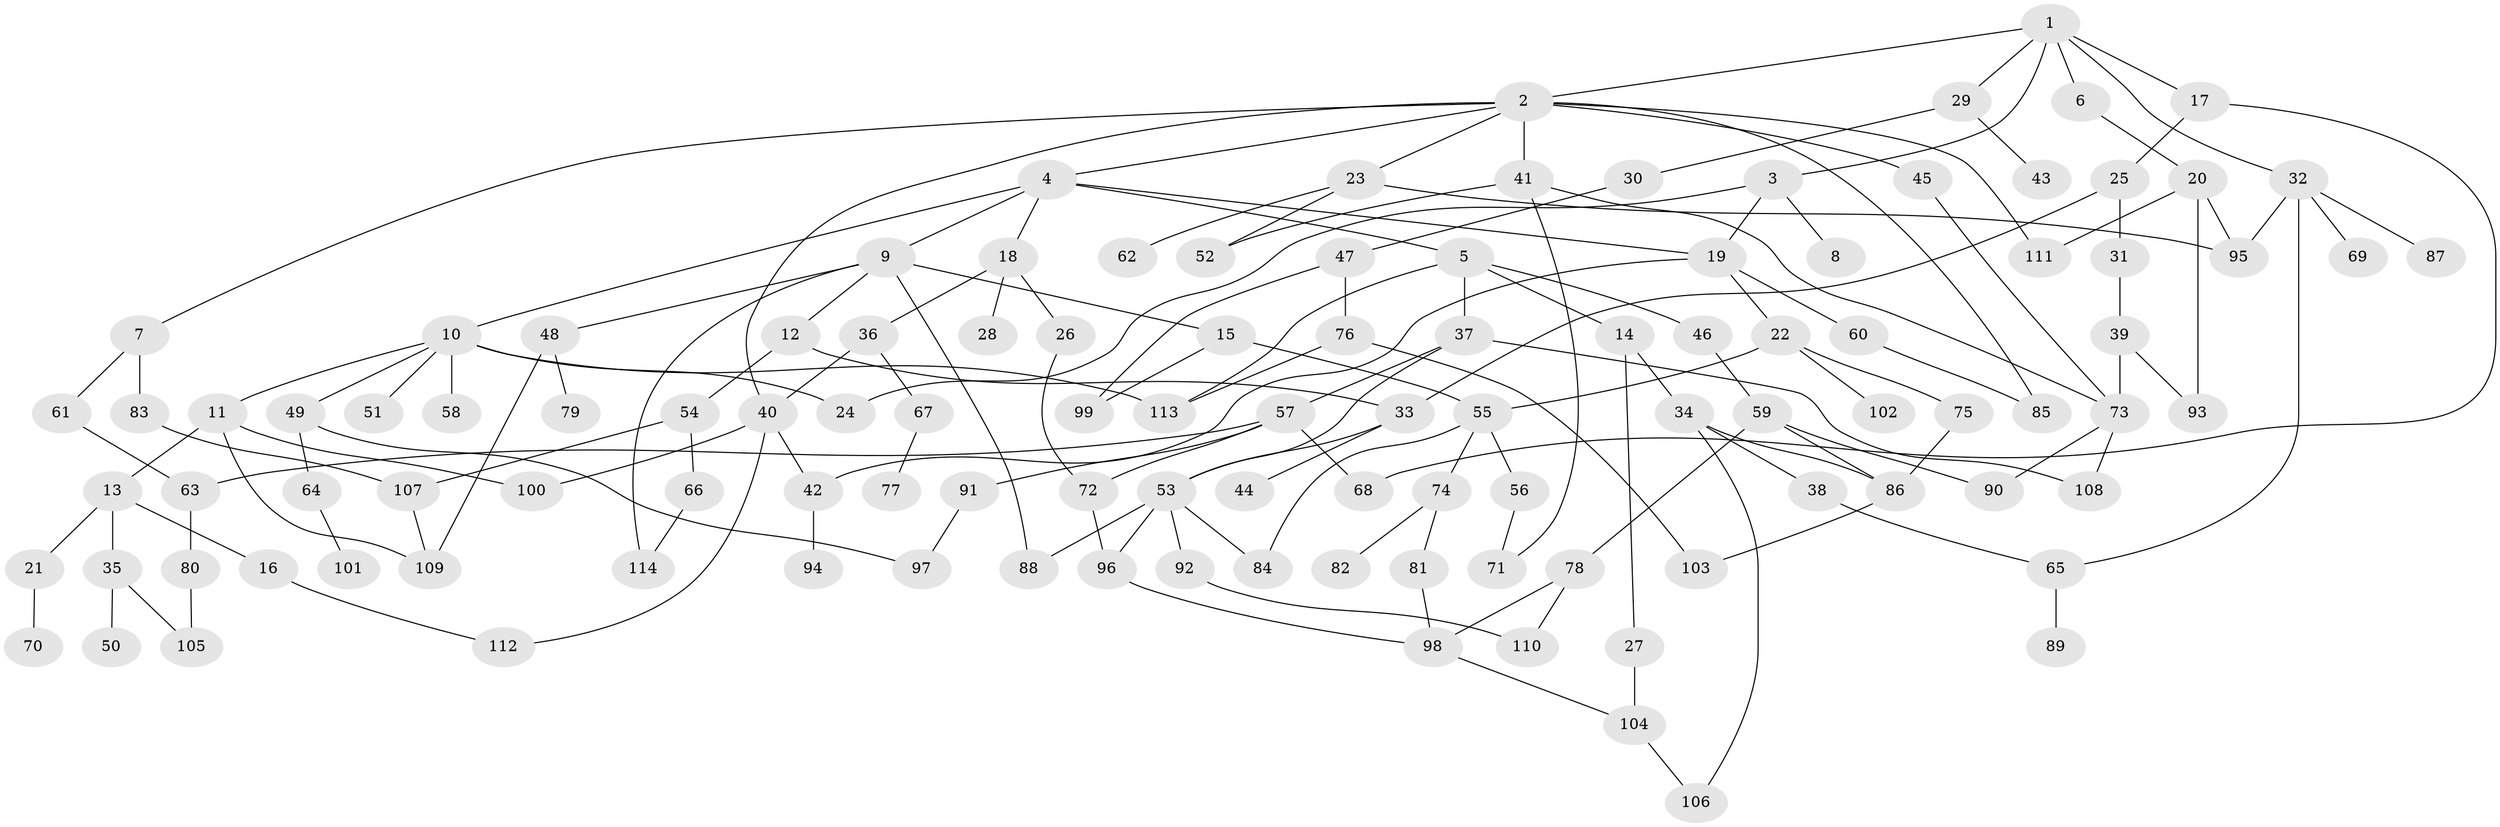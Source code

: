 // Generated by graph-tools (version 1.1) at 2025/40/03/09/25 04:40:57]
// undirected, 114 vertices, 157 edges
graph export_dot {
graph [start="1"]
  node [color=gray90,style=filled];
  1;
  2;
  3;
  4;
  5;
  6;
  7;
  8;
  9;
  10;
  11;
  12;
  13;
  14;
  15;
  16;
  17;
  18;
  19;
  20;
  21;
  22;
  23;
  24;
  25;
  26;
  27;
  28;
  29;
  30;
  31;
  32;
  33;
  34;
  35;
  36;
  37;
  38;
  39;
  40;
  41;
  42;
  43;
  44;
  45;
  46;
  47;
  48;
  49;
  50;
  51;
  52;
  53;
  54;
  55;
  56;
  57;
  58;
  59;
  60;
  61;
  62;
  63;
  64;
  65;
  66;
  67;
  68;
  69;
  70;
  71;
  72;
  73;
  74;
  75;
  76;
  77;
  78;
  79;
  80;
  81;
  82;
  83;
  84;
  85;
  86;
  87;
  88;
  89;
  90;
  91;
  92;
  93;
  94;
  95;
  96;
  97;
  98;
  99;
  100;
  101;
  102;
  103;
  104;
  105;
  106;
  107;
  108;
  109;
  110;
  111;
  112;
  113;
  114;
  1 -- 2;
  1 -- 3;
  1 -- 6;
  1 -- 17;
  1 -- 29;
  1 -- 32;
  2 -- 4;
  2 -- 7;
  2 -- 23;
  2 -- 41;
  2 -- 45;
  2 -- 111;
  2 -- 85;
  2 -- 40;
  3 -- 8;
  3 -- 19;
  3 -- 24;
  4 -- 5;
  4 -- 9;
  4 -- 10;
  4 -- 18;
  4 -- 19;
  5 -- 14;
  5 -- 37;
  5 -- 46;
  5 -- 113;
  6 -- 20;
  7 -- 61;
  7 -- 83;
  9 -- 12;
  9 -- 15;
  9 -- 48;
  9 -- 88;
  9 -- 114;
  10 -- 11;
  10 -- 24;
  10 -- 49;
  10 -- 51;
  10 -- 58;
  10 -- 113;
  11 -- 13;
  11 -- 109;
  11 -- 100;
  12 -- 33;
  12 -- 54;
  13 -- 16;
  13 -- 21;
  13 -- 35;
  14 -- 27;
  14 -- 34;
  15 -- 55;
  15 -- 99;
  16 -- 112;
  17 -- 25;
  17 -- 68;
  18 -- 26;
  18 -- 28;
  18 -- 36;
  19 -- 22;
  19 -- 42;
  19 -- 60;
  20 -- 93;
  20 -- 95;
  20 -- 111;
  21 -- 70;
  22 -- 75;
  22 -- 102;
  22 -- 55;
  23 -- 52;
  23 -- 62;
  23 -- 95;
  25 -- 31;
  25 -- 33;
  26 -- 72;
  27 -- 104;
  29 -- 30;
  29 -- 43;
  30 -- 47;
  31 -- 39;
  32 -- 65;
  32 -- 69;
  32 -- 87;
  32 -- 95;
  33 -- 44;
  33 -- 53;
  34 -- 38;
  34 -- 106;
  34 -- 86;
  35 -- 50;
  35 -- 105;
  36 -- 40;
  36 -- 67;
  37 -- 53;
  37 -- 57;
  37 -- 108;
  38 -- 65;
  39 -- 73;
  39 -- 93;
  40 -- 100;
  40 -- 112;
  40 -- 42;
  41 -- 71;
  41 -- 73;
  41 -- 52;
  42 -- 94;
  45 -- 73;
  46 -- 59;
  47 -- 76;
  47 -- 99;
  48 -- 79;
  48 -- 109;
  49 -- 64;
  49 -- 97;
  53 -- 84;
  53 -- 92;
  53 -- 96;
  53 -- 88;
  54 -- 66;
  54 -- 107;
  55 -- 56;
  55 -- 74;
  55 -- 84;
  56 -- 71;
  57 -- 72;
  57 -- 91;
  57 -- 63;
  57 -- 68;
  59 -- 78;
  59 -- 86;
  59 -- 90;
  60 -- 85;
  61 -- 63;
  63 -- 80;
  64 -- 101;
  65 -- 89;
  66 -- 114;
  67 -- 77;
  72 -- 96;
  73 -- 90;
  73 -- 108;
  74 -- 81;
  74 -- 82;
  75 -- 86;
  76 -- 103;
  76 -- 113;
  78 -- 110;
  78 -- 98;
  80 -- 105;
  81 -- 98;
  83 -- 107;
  86 -- 103;
  91 -- 97;
  92 -- 110;
  96 -- 98;
  98 -- 104;
  104 -- 106;
  107 -- 109;
}
